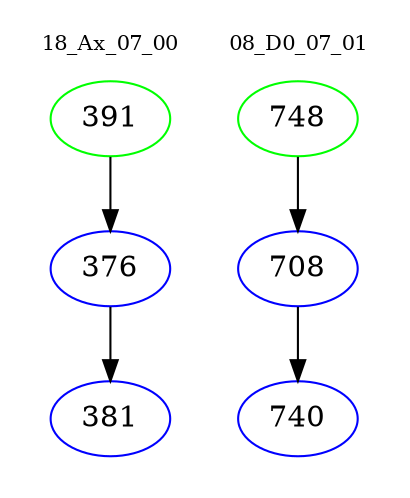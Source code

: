digraph{
subgraph cluster_0 {
color = white
label = "18_Ax_07_00";
fontsize=10;
T0_391 [label="391", color="green"]
T0_391 -> T0_376 [color="black"]
T0_376 [label="376", color="blue"]
T0_376 -> T0_381 [color="black"]
T0_381 [label="381", color="blue"]
}
subgraph cluster_1 {
color = white
label = "08_D0_07_01";
fontsize=10;
T1_748 [label="748", color="green"]
T1_748 -> T1_708 [color="black"]
T1_708 [label="708", color="blue"]
T1_708 -> T1_740 [color="black"]
T1_740 [label="740", color="blue"]
}
}
